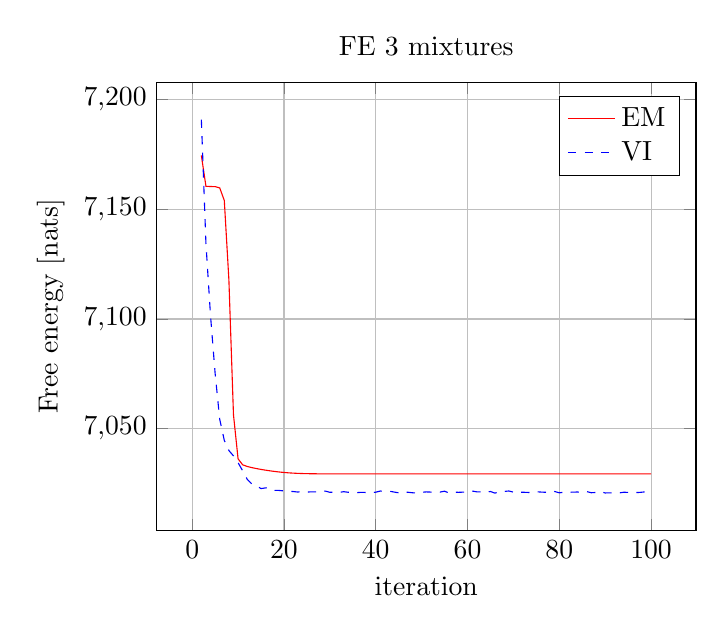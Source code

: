 \begin{tikzpicture}
\begin{axis}[xlabel={iteration}, ylabel={Free energy [nats]}, legend pos={north east}, legend cell align={{left}}, scale={1.0}, grid={major}, title={FE 3 mixtures}]
    \addplot[no marks, color={red}]
        coordinates {
            (2,7174.481)
            (3,7160.431)
            (4,7160.327)
            (5,7160.274)
            (6,7159.703)
            (7,7153.961)
            (8,7117.842)
            (9,7056.338)
            (10,7036.286)
            (11,7033.572)
            (12,7032.811)
            (13,7032.29)
            (14,7031.854)
            (15,7031.47)
            (16,7031.124)
            (17,7030.811)
            (18,7030.531)
            (19,7030.286)
            (20,7030.078)
            (21,7029.907)
            (22,7029.771)
            (23,7029.667)
            (24,7029.591)
            (25,7029.535)
            (26,7029.497)
            (27,7029.47)
            (28,7029.452)
            (29,7029.44)
            (30,7029.432)
            (31,7029.427)
            (32,7029.423)
            (33,7029.421)
            (34,7029.42)
            (35,7029.419)
            (36,7029.418)
            (37,7029.418)
            (38,7029.418)
            (39,7029.418)
            (40,7029.417)
            (41,7029.417)
            (42,7029.417)
            (43,7029.417)
            (44,7029.417)
            (45,7029.417)
            (46,7029.417)
            (47,7029.417)
            (48,7029.417)
            (49,7029.417)
            (50,7029.417)
            (51,7029.417)
            (52,7029.417)
            (53,7029.417)
            (54,7029.417)
            (55,7029.417)
            (56,7029.417)
            (57,7029.417)
            (58,7029.417)
            (59,7029.417)
            (60,7029.417)
            (61,7029.417)
            (62,7029.417)
            (63,7029.417)
            (64,7029.417)
            (65,7029.417)
            (66,7029.417)
            (67,7029.417)
            (68,7029.417)
            (69,7029.417)
            (70,7029.417)
            (71,7029.417)
            (72,7029.417)
            (73,7029.417)
            (74,7029.417)
            (75,7029.417)
            (76,7029.417)
            (77,7029.417)
            (78,7029.417)
            (79,7029.417)
            (80,7029.417)
            (81,7029.417)
            (82,7029.417)
            (83,7029.417)
            (84,7029.417)
            (85,7029.417)
            (86,7029.417)
            (87,7029.417)
            (88,7029.417)
            (89,7029.417)
            (90,7029.417)
            (91,7029.417)
            (92,7029.417)
            (93,7029.417)
            (94,7029.417)
            (95,7029.417)
            (96,7029.417)
            (97,7029.417)
            (98,7029.417)
            (99,7029.417)
            (100,7029.417)
        }
        ;
    \addlegendentry {EM}
    \addplot[no marks, style={{dashed}}, color={blue}]
        coordinates {
            (2,7190.83)
            (3,7134.346)
            (4,7101.425)
            (5,7075.205)
            (6,7054.314)
            (7,7044.705)
            (8,7040.065)
            (9,7037.627)
            (10,7034.537)
            (11,7030.845)
            (12,7026.942)
            (13,7024.798)
            (14,7024.009)
            (15,7022.736)
            (16,7023.053)
            (17,7022.962)
            (18,7021.955)
            (19,7021.879)
            (20,7021.672)
            (21,7021.508)
            (22,7021.39)
            (23,7021.163)
            (24,7021.389)
            (25,7021.17)
            (26,7021.236)
            (27,7021.249)
            (28,7021.186)
            (29,7021.598)
            (30,7021.044)
            (31,7021.056)
            (32,7020.969)
            (33,7021.333)
            (34,7021.051)
            (35,7020.973)
            (36,7020.912)
            (37,7021.039)
            (38,7020.943)
            (39,7020.867)
            (40,7021.096)
            (41,7021.618)
            (42,7021.513)
            (43,7021.54)
            (44,7021.161)
            (45,7020.815)
            (46,7020.979)
            (47,7021.07)
            (48,7020.839)
            (49,7020.684)
            (50,7021.068)
            (51,7021.214)
            (52,7021.146)
            (53,7021.27)
            (54,7021.138)
            (55,7021.552)
            (56,7020.7)
            (57,7021.125)
            (58,7021.029)
            (59,7021.115)
            (60,7021.11)
            (61,7021.638)
            (62,7021.252)
            (63,7021.252)
            (64,7021.037)
            (65,7021.408)
            (66,7020.657)
            (67,7021.364)
            (68,7021.43)
            (69,7021.647)
            (70,7021.112)
            (71,7021.038)
            (72,7021.08)
            (73,7020.995)
            (74,7020.883)
            (75,7021.281)
            (76,7021.155)
            (77,7021.046)
            (78,7020.993)
            (79,7021.406)
            (80,7020.807)
            (81,7021.067)
            (82,7021.041)
            (83,7021.129)
            (84,7021.171)
            (85,7020.98)
            (86,7021.336)
            (87,7020.847)
            (88,7020.972)
            (89,7021.374)
            (90,7020.74)
            (91,7020.797)
            (92,7020.756)
            (93,7020.743)
            (94,7021.055)
            (95,7021.025)
            (96,7021.217)
            (97,7020.922)
            (98,7021.09)
            (99,7021.313)
            (100,7021.151)
        }
        ;
    \addlegendentry {VI}
\end{axis}
\end{tikzpicture}
